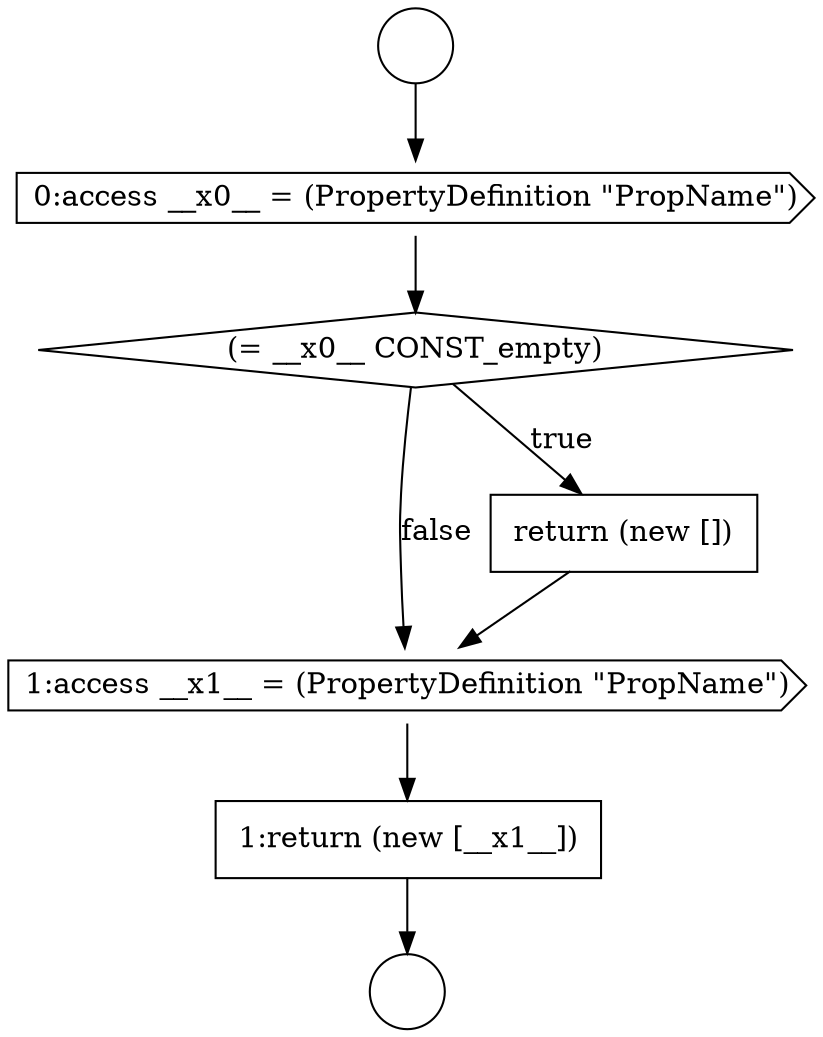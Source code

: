 digraph {
  node3693 [shape=cds, label=<<font color="black">1:access __x1__ = (PropertyDefinition &quot;PropName&quot;)</font>> color="black" fillcolor="white" style=filled]
  node3688 [shape=circle label=" " color="black" fillcolor="white" style=filled]
  node3689 [shape=circle label=" " color="black" fillcolor="white" style=filled]
  node3692 [shape=none, margin=0, label=<<font color="black">
    <table border="0" cellborder="1" cellspacing="0" cellpadding="10">
      <tr><td align="left">return (new [])</td></tr>
    </table>
  </font>> color="black" fillcolor="white" style=filled]
  node3691 [shape=diamond, label=<<font color="black">(= __x0__ CONST_empty)</font>> color="black" fillcolor="white" style=filled]
  node3694 [shape=none, margin=0, label=<<font color="black">
    <table border="0" cellborder="1" cellspacing="0" cellpadding="10">
      <tr><td align="left">1:return (new [__x1__])</td></tr>
    </table>
  </font>> color="black" fillcolor="white" style=filled]
  node3690 [shape=cds, label=<<font color="black">0:access __x0__ = (PropertyDefinition &quot;PropName&quot;)</font>> color="black" fillcolor="white" style=filled]
  node3694 -> node3689 [ color="black"]
  node3690 -> node3691 [ color="black"]
  node3692 -> node3693 [ color="black"]
  node3691 -> node3692 [label=<<font color="black">true</font>> color="black"]
  node3691 -> node3693 [label=<<font color="black">false</font>> color="black"]
  node3693 -> node3694 [ color="black"]
  node3688 -> node3690 [ color="black"]
}
